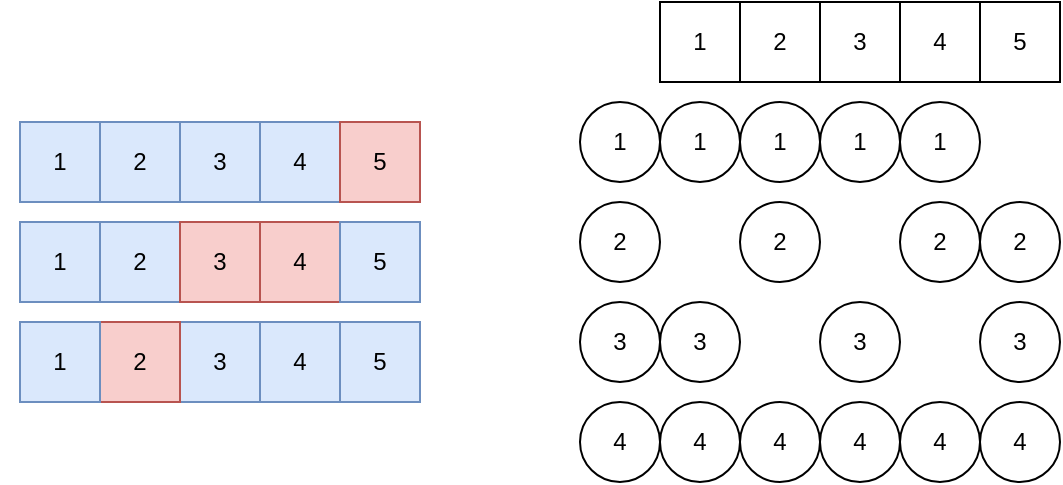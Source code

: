 <mxfile version="26.0.16">
  <diagram name="페이지-1" id="Unv1Pm5IXT1xg8wWJnCJ">
    <mxGraphModel dx="821" dy="670" grid="1" gridSize="10" guides="1" tooltips="1" connect="1" arrows="1" fold="1" page="1" pageScale="1" pageWidth="827" pageHeight="1169" math="0" shadow="0">
      <root>
        <mxCell id="0" />
        <mxCell id="1" parent="0" />
        <mxCell id="NN4uTX9R6nB12YtJfnOP-7" value="" style="rounded=0;whiteSpace=wrap;html=1;strokeColor=none;" parent="1" vertex="1">
          <mxGeometry x="30" y="190" width="220" height="160" as="geometry" />
        </mxCell>
        <mxCell id="NN4uTX9R6nB12YtJfnOP-1" value="1" style="rounded=0;whiteSpace=wrap;html=1;fillColor=#dae8fc;strokeColor=#6c8ebf;" parent="1" vertex="1">
          <mxGeometry x="40" y="200" width="40" height="40" as="geometry" />
        </mxCell>
        <mxCell id="NN4uTX9R6nB12YtJfnOP-2" value="2" style="rounded=0;whiteSpace=wrap;html=1;fillColor=#dae8fc;strokeColor=#6c8ebf;" parent="1" vertex="1">
          <mxGeometry x="80" y="200" width="40" height="40" as="geometry" />
        </mxCell>
        <mxCell id="NN4uTX9R6nB12YtJfnOP-3" value="3" style="rounded=0;whiteSpace=wrap;html=1;fillColor=#dae8fc;strokeColor=#6c8ebf;" parent="1" vertex="1">
          <mxGeometry x="120" y="200" width="40" height="40" as="geometry" />
        </mxCell>
        <mxCell id="NN4uTX9R6nB12YtJfnOP-4" value="4" style="rounded=0;whiteSpace=wrap;html=1;fillColor=#dae8fc;strokeColor=#6c8ebf;" parent="1" vertex="1">
          <mxGeometry x="160" y="200" width="40" height="40" as="geometry" />
        </mxCell>
        <mxCell id="NN4uTX9R6nB12YtJfnOP-5" value="5" style="rounded=0;whiteSpace=wrap;html=1;fillColor=#f8cecc;strokeColor=#b85450;" parent="1" vertex="1">
          <mxGeometry x="200" y="200" width="40" height="40" as="geometry" />
        </mxCell>
        <mxCell id="NN4uTX9R6nB12YtJfnOP-8" value="1" style="rounded=0;whiteSpace=wrap;html=1;fillColor=#dae8fc;strokeColor=#6c8ebf;" parent="1" vertex="1">
          <mxGeometry x="40" y="250" width="40" height="40" as="geometry" />
        </mxCell>
        <mxCell id="NN4uTX9R6nB12YtJfnOP-9" value="2" style="rounded=0;whiteSpace=wrap;html=1;fillColor=#dae8fc;strokeColor=#6c8ebf;" parent="1" vertex="1">
          <mxGeometry x="80" y="250" width="40" height="40" as="geometry" />
        </mxCell>
        <mxCell id="NN4uTX9R6nB12YtJfnOP-10" value="3" style="rounded=0;whiteSpace=wrap;html=1;fillColor=#f8cecc;strokeColor=#b85450;" parent="1" vertex="1">
          <mxGeometry x="120" y="250" width="40" height="40" as="geometry" />
        </mxCell>
        <mxCell id="NN4uTX9R6nB12YtJfnOP-11" value="4" style="rounded=0;whiteSpace=wrap;html=1;fillColor=#f8cecc;strokeColor=#b85450;" parent="1" vertex="1">
          <mxGeometry x="160" y="250" width="40" height="40" as="geometry" />
        </mxCell>
        <mxCell id="NN4uTX9R6nB12YtJfnOP-12" value="5" style="rounded=0;whiteSpace=wrap;html=1;fillColor=#dae8fc;strokeColor=#6c8ebf;" parent="1" vertex="1">
          <mxGeometry x="200" y="250" width="40" height="40" as="geometry" />
        </mxCell>
        <mxCell id="NN4uTX9R6nB12YtJfnOP-13" value="5" style="rounded=0;whiteSpace=wrap;html=1;fillColor=#dae8fc;strokeColor=#6c8ebf;" parent="1" vertex="1">
          <mxGeometry x="200" y="300" width="40" height="40" as="geometry" />
        </mxCell>
        <mxCell id="NN4uTX9R6nB12YtJfnOP-14" value="4" style="rounded=0;whiteSpace=wrap;html=1;fillColor=#dae8fc;strokeColor=#6c8ebf;" parent="1" vertex="1">
          <mxGeometry x="160" y="300" width="40" height="40" as="geometry" />
        </mxCell>
        <mxCell id="NN4uTX9R6nB12YtJfnOP-15" value="3" style="rounded=0;whiteSpace=wrap;html=1;fillColor=#dae8fc;strokeColor=#6c8ebf;" parent="1" vertex="1">
          <mxGeometry x="120" y="300" width="40" height="40" as="geometry" />
        </mxCell>
        <mxCell id="NN4uTX9R6nB12YtJfnOP-16" value="2" style="rounded=0;whiteSpace=wrap;html=1;fillColor=#f8cecc;strokeColor=#b85450;" parent="1" vertex="1">
          <mxGeometry x="80" y="300" width="40" height="40" as="geometry" />
        </mxCell>
        <mxCell id="NN4uTX9R6nB12YtJfnOP-17" value="1" style="rounded=0;whiteSpace=wrap;html=1;fillColor=#dae8fc;strokeColor=#6c8ebf;" parent="1" vertex="1">
          <mxGeometry x="40" y="300" width="40" height="40" as="geometry" />
        </mxCell>
        <mxCell id="YqWHuliGpZUiqpwBffqJ-1" value="1" style="rounded=0;whiteSpace=wrap;html=1;" vertex="1" parent="1">
          <mxGeometry x="360" y="140" width="40" height="40" as="geometry" />
        </mxCell>
        <mxCell id="YqWHuliGpZUiqpwBffqJ-2" value="2" style="rounded=0;whiteSpace=wrap;html=1;" vertex="1" parent="1">
          <mxGeometry x="400" y="140" width="40" height="40" as="geometry" />
        </mxCell>
        <mxCell id="YqWHuliGpZUiqpwBffqJ-3" value="3" style="rounded=0;whiteSpace=wrap;html=1;" vertex="1" parent="1">
          <mxGeometry x="440" y="140" width="40" height="40" as="geometry" />
        </mxCell>
        <mxCell id="YqWHuliGpZUiqpwBffqJ-4" value="4" style="rounded=0;whiteSpace=wrap;html=1;" vertex="1" parent="1">
          <mxGeometry x="480" y="140" width="40" height="40" as="geometry" />
        </mxCell>
        <mxCell id="YqWHuliGpZUiqpwBffqJ-5" value="5" style="rounded=0;whiteSpace=wrap;html=1;" vertex="1" parent="1">
          <mxGeometry x="520" y="140" width="40" height="40" as="geometry" />
        </mxCell>
        <mxCell id="YqWHuliGpZUiqpwBffqJ-6" value="1" style="ellipse;whiteSpace=wrap;html=1;aspect=fixed;" vertex="1" parent="1">
          <mxGeometry x="320" y="190" width="40" height="40" as="geometry" />
        </mxCell>
        <mxCell id="YqWHuliGpZUiqpwBffqJ-7" value="2" style="ellipse;whiteSpace=wrap;html=1;aspect=fixed;" vertex="1" parent="1">
          <mxGeometry x="320" y="240" width="40" height="40" as="geometry" />
        </mxCell>
        <mxCell id="YqWHuliGpZUiqpwBffqJ-8" value="3" style="ellipse;whiteSpace=wrap;html=1;aspect=fixed;" vertex="1" parent="1">
          <mxGeometry x="320" y="290" width="40" height="40" as="geometry" />
        </mxCell>
        <mxCell id="YqWHuliGpZUiqpwBffqJ-9" value="4" style="ellipse;whiteSpace=wrap;html=1;aspect=fixed;" vertex="1" parent="1">
          <mxGeometry x="320" y="340" width="40" height="40" as="geometry" />
        </mxCell>
        <mxCell id="YqWHuliGpZUiqpwBffqJ-10" value="1" style="ellipse;whiteSpace=wrap;html=1;aspect=fixed;" vertex="1" parent="1">
          <mxGeometry x="360" y="190" width="40" height="40" as="geometry" />
        </mxCell>
        <mxCell id="YqWHuliGpZUiqpwBffqJ-11" value="1" style="ellipse;whiteSpace=wrap;html=1;aspect=fixed;" vertex="1" parent="1">
          <mxGeometry x="400" y="190" width="40" height="40" as="geometry" />
        </mxCell>
        <mxCell id="YqWHuliGpZUiqpwBffqJ-12" value="1" style="ellipse;whiteSpace=wrap;html=1;aspect=fixed;" vertex="1" parent="1">
          <mxGeometry x="440" y="190" width="40" height="40" as="geometry" />
        </mxCell>
        <mxCell id="YqWHuliGpZUiqpwBffqJ-13" value="1" style="ellipse;whiteSpace=wrap;html=1;aspect=fixed;" vertex="1" parent="1">
          <mxGeometry x="480" y="190" width="40" height="40" as="geometry" />
        </mxCell>
        <mxCell id="YqWHuliGpZUiqpwBffqJ-18" value="2" style="ellipse;whiteSpace=wrap;html=1;aspect=fixed;" vertex="1" parent="1">
          <mxGeometry x="520" y="240" width="40" height="40" as="geometry" />
        </mxCell>
        <mxCell id="YqWHuliGpZUiqpwBffqJ-19" value="2" style="ellipse;whiteSpace=wrap;html=1;aspect=fixed;" vertex="1" parent="1">
          <mxGeometry x="400" y="240" width="40" height="40" as="geometry" />
        </mxCell>
        <mxCell id="YqWHuliGpZUiqpwBffqJ-20" value="2" style="ellipse;whiteSpace=wrap;html=1;aspect=fixed;" vertex="1" parent="1">
          <mxGeometry x="480" y="240" width="40" height="40" as="geometry" />
        </mxCell>
        <mxCell id="YqWHuliGpZUiqpwBffqJ-21" value="3" style="ellipse;whiteSpace=wrap;html=1;aspect=fixed;" vertex="1" parent="1">
          <mxGeometry x="360" y="290" width="40" height="40" as="geometry" />
        </mxCell>
        <mxCell id="YqWHuliGpZUiqpwBffqJ-22" value="3" style="ellipse;whiteSpace=wrap;html=1;aspect=fixed;" vertex="1" parent="1">
          <mxGeometry x="440" y="290" width="40" height="40" as="geometry" />
        </mxCell>
        <mxCell id="YqWHuliGpZUiqpwBffqJ-23" value="3" style="ellipse;whiteSpace=wrap;html=1;aspect=fixed;" vertex="1" parent="1">
          <mxGeometry x="520" y="290" width="40" height="40" as="geometry" />
        </mxCell>
        <mxCell id="YqWHuliGpZUiqpwBffqJ-24" value="4" style="ellipse;whiteSpace=wrap;html=1;aspect=fixed;" vertex="1" parent="1">
          <mxGeometry x="360" y="340" width="40" height="40" as="geometry" />
        </mxCell>
        <mxCell id="YqWHuliGpZUiqpwBffqJ-25" value="4" style="ellipse;whiteSpace=wrap;html=1;aspect=fixed;" vertex="1" parent="1">
          <mxGeometry x="400" y="340" width="40" height="40" as="geometry" />
        </mxCell>
        <mxCell id="YqWHuliGpZUiqpwBffqJ-26" value="4" style="ellipse;whiteSpace=wrap;html=1;aspect=fixed;" vertex="1" parent="1">
          <mxGeometry x="440" y="340" width="40" height="40" as="geometry" />
        </mxCell>
        <mxCell id="YqWHuliGpZUiqpwBffqJ-27" value="4" style="ellipse;whiteSpace=wrap;html=1;aspect=fixed;" vertex="1" parent="1">
          <mxGeometry x="480" y="340" width="40" height="40" as="geometry" />
        </mxCell>
        <mxCell id="YqWHuliGpZUiqpwBffqJ-28" value="4" style="ellipse;whiteSpace=wrap;html=1;aspect=fixed;" vertex="1" parent="1">
          <mxGeometry x="520" y="340" width="40" height="40" as="geometry" />
        </mxCell>
      </root>
    </mxGraphModel>
  </diagram>
</mxfile>
